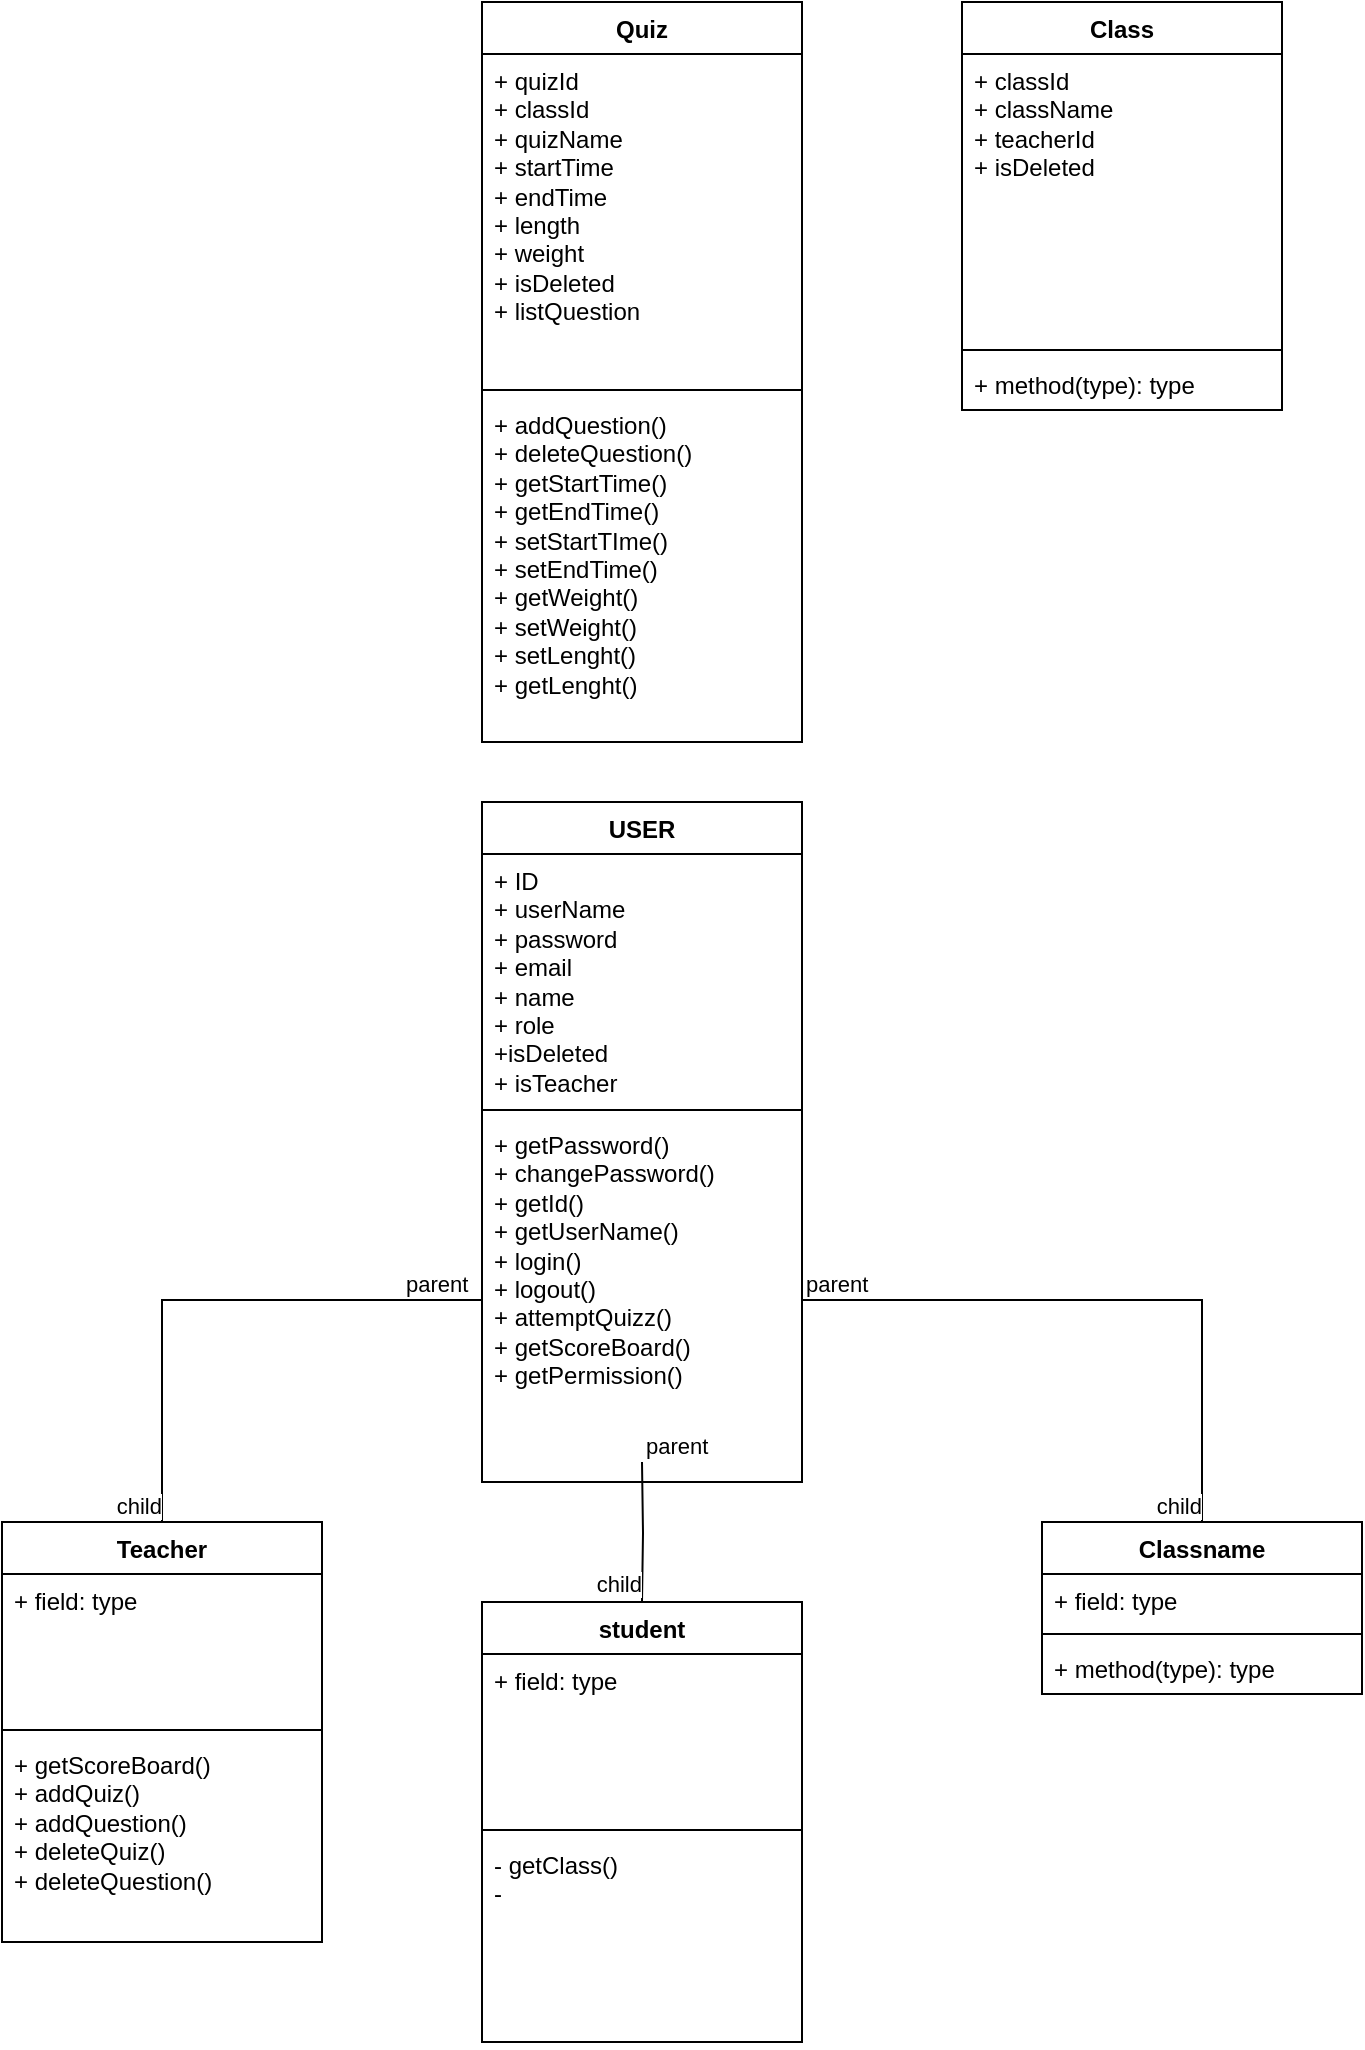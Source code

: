 <mxfile version="22.1.11" type="github">
  <diagram name="Page-1" id="QkqAkj1WA0121laov1X1">
    <mxGraphModel dx="808" dy="355" grid="1" gridSize="10" guides="1" tooltips="1" connect="1" arrows="1" fold="1" page="1" pageScale="1" pageWidth="850" pageHeight="1100" math="0" shadow="0">
      <root>
        <mxCell id="0" />
        <mxCell id="1" parent="0" />
        <mxCell id="rLgrGk2vWd3TwmZLQ-uu-2" value="USER" style="swimlane;fontStyle=1;align=center;verticalAlign=top;childLayout=stackLayout;horizontal=1;startSize=26;horizontalStack=0;resizeParent=1;resizeParentMax=0;resizeLast=0;collapsible=1;marginBottom=0;whiteSpace=wrap;html=1;" parent="1" vertex="1">
          <mxGeometry x="280" y="440" width="160" height="340" as="geometry" />
        </mxCell>
        <mxCell id="rLgrGk2vWd3TwmZLQ-uu-3" value="+ ID&lt;br&gt;+ userName&lt;br&gt;+ password&lt;br&gt;+ email&lt;br&gt;+ name&lt;br&gt;+ role&lt;br&gt;+isDeleted&amp;nbsp;&lt;br&gt;+ isTeacher" style="text;strokeColor=none;fillColor=none;align=left;verticalAlign=top;spacingLeft=4;spacingRight=4;overflow=hidden;rotatable=0;points=[[0,0.5],[1,0.5]];portConstraint=eastwest;whiteSpace=wrap;html=1;" parent="rLgrGk2vWd3TwmZLQ-uu-2" vertex="1">
          <mxGeometry y="26" width="160" height="124" as="geometry" />
        </mxCell>
        <mxCell id="rLgrGk2vWd3TwmZLQ-uu-4" value="" style="line;strokeWidth=1;fillColor=none;align=left;verticalAlign=middle;spacingTop=-1;spacingLeft=3;spacingRight=3;rotatable=0;labelPosition=right;points=[];portConstraint=eastwest;strokeColor=inherit;" parent="rLgrGk2vWd3TwmZLQ-uu-2" vertex="1">
          <mxGeometry y="150" width="160" height="8" as="geometry" />
        </mxCell>
        <mxCell id="rLgrGk2vWd3TwmZLQ-uu-5" value="+ getPassword()&amp;nbsp;&lt;br&gt;+ changePassword()&amp;nbsp;&lt;br&gt;+ getId()&amp;nbsp;&lt;br&gt;+ getUserName()&amp;nbsp;&lt;br&gt;+ login()&amp;nbsp;&lt;br&gt;+ logout()&amp;nbsp;&lt;br&gt;+ attemptQuizz()&amp;nbsp;&lt;br&gt;+ getScoreBoard()&amp;nbsp;&lt;br&gt;+ getPermission()&lt;br&gt;" style="text;strokeColor=none;fillColor=none;align=left;verticalAlign=top;spacingLeft=4;spacingRight=4;overflow=hidden;rotatable=0;points=[[0,0.5],[1,0.5]];portConstraint=eastwest;whiteSpace=wrap;html=1;" parent="rLgrGk2vWd3TwmZLQ-uu-2" vertex="1">
          <mxGeometry y="158" width="160" height="182" as="geometry" />
        </mxCell>
        <mxCell id="rLgrGk2vWd3TwmZLQ-uu-6" value="Quiz" style="swimlane;fontStyle=1;align=center;verticalAlign=top;childLayout=stackLayout;horizontal=1;startSize=26;horizontalStack=0;resizeParent=1;resizeParentMax=0;resizeLast=0;collapsible=1;marginBottom=0;whiteSpace=wrap;html=1;" parent="1" vertex="1">
          <mxGeometry x="280" y="40" width="160" height="370" as="geometry" />
        </mxCell>
        <mxCell id="rLgrGk2vWd3TwmZLQ-uu-7" value="+ quizId&lt;br&gt;+ classId&lt;br&gt;+ quizName&lt;br&gt;+ startTime&lt;br&gt;+ endTime&lt;br&gt;+ length&lt;br&gt;+ weight&lt;br&gt;+ isDeleted&lt;br&gt;+ listQuestion" style="text;strokeColor=none;fillColor=none;align=left;verticalAlign=top;spacingLeft=4;spacingRight=4;overflow=hidden;rotatable=0;points=[[0,0.5],[1,0.5]];portConstraint=eastwest;whiteSpace=wrap;html=1;" parent="rLgrGk2vWd3TwmZLQ-uu-6" vertex="1">
          <mxGeometry y="26" width="160" height="164" as="geometry" />
        </mxCell>
        <mxCell id="rLgrGk2vWd3TwmZLQ-uu-8" value="" style="line;strokeWidth=1;fillColor=none;align=left;verticalAlign=middle;spacingTop=-1;spacingLeft=3;spacingRight=3;rotatable=0;labelPosition=right;points=[];portConstraint=eastwest;strokeColor=inherit;" parent="rLgrGk2vWd3TwmZLQ-uu-6" vertex="1">
          <mxGeometry y="190" width="160" height="8" as="geometry" />
        </mxCell>
        <mxCell id="rLgrGk2vWd3TwmZLQ-uu-9" value="+ addQuestion()&lt;br&gt;+ deleteQuestion()&amp;nbsp;&lt;br&gt;+ getStartTime()&lt;br&gt;+ getEndTime()&lt;br&gt;+ setStartTIme()&lt;br&gt;+ setEndTime()&amp;nbsp;&lt;br&gt;+ getWeight()&amp;nbsp;&lt;br&gt;+ setWeight()&amp;nbsp;&lt;br&gt;+ setLenght()&amp;nbsp;&lt;br&gt;+ getLenght()&amp;nbsp;&lt;br&gt;&lt;br&gt;" style="text;strokeColor=none;fillColor=none;align=left;verticalAlign=top;spacingLeft=4;spacingRight=4;overflow=hidden;rotatable=0;points=[[0,0.5],[1,0.5]];portConstraint=eastwest;whiteSpace=wrap;html=1;" parent="rLgrGk2vWd3TwmZLQ-uu-6" vertex="1">
          <mxGeometry y="198" width="160" height="172" as="geometry" />
        </mxCell>
        <mxCell id="rLgrGk2vWd3TwmZLQ-uu-10" value="Class" style="swimlane;fontStyle=1;align=center;verticalAlign=top;childLayout=stackLayout;horizontal=1;startSize=26;horizontalStack=0;resizeParent=1;resizeParentMax=0;resizeLast=0;collapsible=1;marginBottom=0;whiteSpace=wrap;html=1;" parent="1" vertex="1">
          <mxGeometry x="520" y="40" width="160" height="204" as="geometry" />
        </mxCell>
        <mxCell id="rLgrGk2vWd3TwmZLQ-uu-11" value="+ classId&lt;br&gt;+ className&lt;br&gt;+ teacherId&lt;br&gt;+ isDeleted&amp;nbsp;&lt;br&gt;" style="text;strokeColor=none;fillColor=none;align=left;verticalAlign=top;spacingLeft=4;spacingRight=4;overflow=hidden;rotatable=0;points=[[0,0.5],[1,0.5]];portConstraint=eastwest;whiteSpace=wrap;html=1;" parent="rLgrGk2vWd3TwmZLQ-uu-10" vertex="1">
          <mxGeometry y="26" width="160" height="144" as="geometry" />
        </mxCell>
        <mxCell id="rLgrGk2vWd3TwmZLQ-uu-12" value="" style="line;strokeWidth=1;fillColor=none;align=left;verticalAlign=middle;spacingTop=-1;spacingLeft=3;spacingRight=3;rotatable=0;labelPosition=right;points=[];portConstraint=eastwest;strokeColor=inherit;" parent="rLgrGk2vWd3TwmZLQ-uu-10" vertex="1">
          <mxGeometry y="170" width="160" height="8" as="geometry" />
        </mxCell>
        <mxCell id="rLgrGk2vWd3TwmZLQ-uu-13" value="+ method(type): type" style="text;strokeColor=none;fillColor=none;align=left;verticalAlign=top;spacingLeft=4;spacingRight=4;overflow=hidden;rotatable=0;points=[[0,0.5],[1,0.5]];portConstraint=eastwest;whiteSpace=wrap;html=1;" parent="rLgrGk2vWd3TwmZLQ-uu-10" vertex="1">
          <mxGeometry y="178" width="160" height="26" as="geometry" />
        </mxCell>
        <mxCell id="rLgrGk2vWd3TwmZLQ-uu-18" value="" style="endArrow=none;html=1;edgeStyle=orthogonalEdgeStyle;rounded=0;exitX=1;exitY=0.5;exitDx=0;exitDy=0;" parent="1" source="rLgrGk2vWd3TwmZLQ-uu-5" target="rLgrGk2vWd3TwmZLQ-uu-21" edge="1">
          <mxGeometry relative="1" as="geometry">
            <mxPoint x="320" y="840" as="sourcePoint" />
            <mxPoint x="630" y="830" as="targetPoint" />
          </mxGeometry>
        </mxCell>
        <mxCell id="rLgrGk2vWd3TwmZLQ-uu-19" value="parent" style="edgeLabel;resizable=0;html=1;align=left;verticalAlign=bottom;" parent="rLgrGk2vWd3TwmZLQ-uu-18" connectable="0" vertex="1">
          <mxGeometry x="-1" relative="1" as="geometry" />
        </mxCell>
        <mxCell id="rLgrGk2vWd3TwmZLQ-uu-20" value="child" style="edgeLabel;resizable=0;html=1;align=right;verticalAlign=bottom;" parent="rLgrGk2vWd3TwmZLQ-uu-18" connectable="0" vertex="1">
          <mxGeometry x="1" relative="1" as="geometry" />
        </mxCell>
        <mxCell id="rLgrGk2vWd3TwmZLQ-uu-21" value="Classname" style="swimlane;fontStyle=1;align=center;verticalAlign=top;childLayout=stackLayout;horizontal=1;startSize=26;horizontalStack=0;resizeParent=1;resizeParentMax=0;resizeLast=0;collapsible=1;marginBottom=0;whiteSpace=wrap;html=1;" parent="1" vertex="1">
          <mxGeometry x="560" y="800" width="160" height="86" as="geometry" />
        </mxCell>
        <mxCell id="rLgrGk2vWd3TwmZLQ-uu-22" value="+ field: type" style="text;strokeColor=none;fillColor=none;align=left;verticalAlign=top;spacingLeft=4;spacingRight=4;overflow=hidden;rotatable=0;points=[[0,0.5],[1,0.5]];portConstraint=eastwest;whiteSpace=wrap;html=1;" parent="rLgrGk2vWd3TwmZLQ-uu-21" vertex="1">
          <mxGeometry y="26" width="160" height="26" as="geometry" />
        </mxCell>
        <mxCell id="rLgrGk2vWd3TwmZLQ-uu-23" value="" style="line;strokeWidth=1;fillColor=none;align=left;verticalAlign=middle;spacingTop=-1;spacingLeft=3;spacingRight=3;rotatable=0;labelPosition=right;points=[];portConstraint=eastwest;strokeColor=inherit;" parent="rLgrGk2vWd3TwmZLQ-uu-21" vertex="1">
          <mxGeometry y="52" width="160" height="8" as="geometry" />
        </mxCell>
        <mxCell id="rLgrGk2vWd3TwmZLQ-uu-24" value="+ method(type): type" style="text;strokeColor=none;fillColor=none;align=left;verticalAlign=top;spacingLeft=4;spacingRight=4;overflow=hidden;rotatable=0;points=[[0,0.5],[1,0.5]];portConstraint=eastwest;whiteSpace=wrap;html=1;" parent="rLgrGk2vWd3TwmZLQ-uu-21" vertex="1">
          <mxGeometry y="60" width="160" height="26" as="geometry" />
        </mxCell>
        <mxCell id="rLgrGk2vWd3TwmZLQ-uu-26" value="student" style="swimlane;fontStyle=1;align=center;verticalAlign=top;childLayout=stackLayout;horizontal=1;startSize=26;horizontalStack=0;resizeParent=1;resizeParentMax=0;resizeLast=0;collapsible=1;marginBottom=0;whiteSpace=wrap;html=1;" parent="1" vertex="1">
          <mxGeometry x="280" y="840" width="160" height="220" as="geometry" />
        </mxCell>
        <mxCell id="rLgrGk2vWd3TwmZLQ-uu-27" value="+ field: type" style="text;strokeColor=none;fillColor=none;align=left;verticalAlign=top;spacingLeft=4;spacingRight=4;overflow=hidden;rotatable=0;points=[[0,0.5],[1,0.5]];portConstraint=eastwest;whiteSpace=wrap;html=1;" parent="rLgrGk2vWd3TwmZLQ-uu-26" vertex="1">
          <mxGeometry y="26" width="160" height="84" as="geometry" />
        </mxCell>
        <mxCell id="rLgrGk2vWd3TwmZLQ-uu-28" value="" style="line;strokeWidth=1;fillColor=none;align=left;verticalAlign=middle;spacingTop=-1;spacingLeft=3;spacingRight=3;rotatable=0;labelPosition=right;points=[];portConstraint=eastwest;strokeColor=inherit;" parent="rLgrGk2vWd3TwmZLQ-uu-26" vertex="1">
          <mxGeometry y="110" width="160" height="8" as="geometry" />
        </mxCell>
        <mxCell id="rLgrGk2vWd3TwmZLQ-uu-29" value="- getClass()&amp;nbsp;&lt;br&gt;-&amp;nbsp;" style="text;strokeColor=none;fillColor=none;align=left;verticalAlign=top;spacingLeft=4;spacingRight=4;overflow=hidden;rotatable=0;points=[[0,0.5],[1,0.5]];portConstraint=eastwest;whiteSpace=wrap;html=1;" parent="rLgrGk2vWd3TwmZLQ-uu-26" vertex="1">
          <mxGeometry y="118" width="160" height="102" as="geometry" />
        </mxCell>
        <mxCell id="rLgrGk2vWd3TwmZLQ-uu-30" value="Teacher" style="swimlane;fontStyle=1;align=center;verticalAlign=top;childLayout=stackLayout;horizontal=1;startSize=26;horizontalStack=0;resizeParent=1;resizeParentMax=0;resizeLast=0;collapsible=1;marginBottom=0;whiteSpace=wrap;html=1;" parent="1" vertex="1">
          <mxGeometry x="40" y="800" width="160" height="210" as="geometry" />
        </mxCell>
        <mxCell id="rLgrGk2vWd3TwmZLQ-uu-31" value="+ field: type" style="text;strokeColor=none;fillColor=none;align=left;verticalAlign=top;spacingLeft=4;spacingRight=4;overflow=hidden;rotatable=0;points=[[0,0.5],[1,0.5]];portConstraint=eastwest;whiteSpace=wrap;html=1;" parent="rLgrGk2vWd3TwmZLQ-uu-30" vertex="1">
          <mxGeometry y="26" width="160" height="74" as="geometry" />
        </mxCell>
        <mxCell id="rLgrGk2vWd3TwmZLQ-uu-32" value="" style="line;strokeWidth=1;fillColor=none;align=left;verticalAlign=middle;spacingTop=-1;spacingLeft=3;spacingRight=3;rotatable=0;labelPosition=right;points=[];portConstraint=eastwest;strokeColor=inherit;" parent="rLgrGk2vWd3TwmZLQ-uu-30" vertex="1">
          <mxGeometry y="100" width="160" height="8" as="geometry" />
        </mxCell>
        <mxCell id="rLgrGk2vWd3TwmZLQ-uu-33" value="+ getScoreBoard()&amp;nbsp;&lt;br&gt;+ addQuiz()&amp;nbsp;&lt;br&gt;+ addQuestion()&amp;nbsp;&lt;br&gt;+ deleteQuiz()&amp;nbsp;&lt;br&gt;+ deleteQuestion()&amp;nbsp;&lt;br&gt;" style="text;strokeColor=none;fillColor=none;align=left;verticalAlign=top;spacingLeft=4;spacingRight=4;overflow=hidden;rotatable=0;points=[[0,0.5],[1,0.5]];portConstraint=eastwest;whiteSpace=wrap;html=1;" parent="rLgrGk2vWd3TwmZLQ-uu-30" vertex="1">
          <mxGeometry y="108" width="160" height="102" as="geometry" />
        </mxCell>
        <mxCell id="rLgrGk2vWd3TwmZLQ-uu-34" value="" style="endArrow=none;html=1;edgeStyle=orthogonalEdgeStyle;rounded=0;" parent="1" target="rLgrGk2vWd3TwmZLQ-uu-26" edge="1">
          <mxGeometry relative="1" as="geometry">
            <mxPoint x="360" y="770" as="sourcePoint" />
            <mxPoint x="402" y="820" as="targetPoint" />
          </mxGeometry>
        </mxCell>
        <mxCell id="rLgrGk2vWd3TwmZLQ-uu-35" value="parent" style="edgeLabel;resizable=0;html=1;align=left;verticalAlign=bottom;" parent="rLgrGk2vWd3TwmZLQ-uu-34" connectable="0" vertex="1">
          <mxGeometry x="-1" relative="1" as="geometry" />
        </mxCell>
        <mxCell id="rLgrGk2vWd3TwmZLQ-uu-36" value="child" style="edgeLabel;resizable=0;html=1;align=right;verticalAlign=bottom;" parent="rLgrGk2vWd3TwmZLQ-uu-34" connectable="0" vertex="1">
          <mxGeometry x="1" relative="1" as="geometry" />
        </mxCell>
        <mxCell id="rLgrGk2vWd3TwmZLQ-uu-37" value="" style="endArrow=none;html=1;edgeStyle=orthogonalEdgeStyle;rounded=0;entryX=0.5;entryY=0;entryDx=0;entryDy=0;" parent="1" source="rLgrGk2vWd3TwmZLQ-uu-5" target="rLgrGk2vWd3TwmZLQ-uu-30" edge="1">
          <mxGeometry relative="1" as="geometry">
            <mxPoint x="30" y="790" as="sourcePoint" />
            <mxPoint x="200" y="810" as="targetPoint" />
          </mxGeometry>
        </mxCell>
        <mxCell id="rLgrGk2vWd3TwmZLQ-uu-38" value="parent" style="edgeLabel;resizable=0;html=1;align=left;verticalAlign=bottom;" parent="rLgrGk2vWd3TwmZLQ-uu-37" connectable="0" vertex="1">
          <mxGeometry x="-1" relative="1" as="geometry">
            <mxPoint x="-40" as="offset" />
          </mxGeometry>
        </mxCell>
        <mxCell id="rLgrGk2vWd3TwmZLQ-uu-39" value="child" style="edgeLabel;resizable=0;html=1;align=right;verticalAlign=bottom;" parent="rLgrGk2vWd3TwmZLQ-uu-37" connectable="0" vertex="1">
          <mxGeometry x="1" relative="1" as="geometry" />
        </mxCell>
      </root>
    </mxGraphModel>
  </diagram>
</mxfile>
